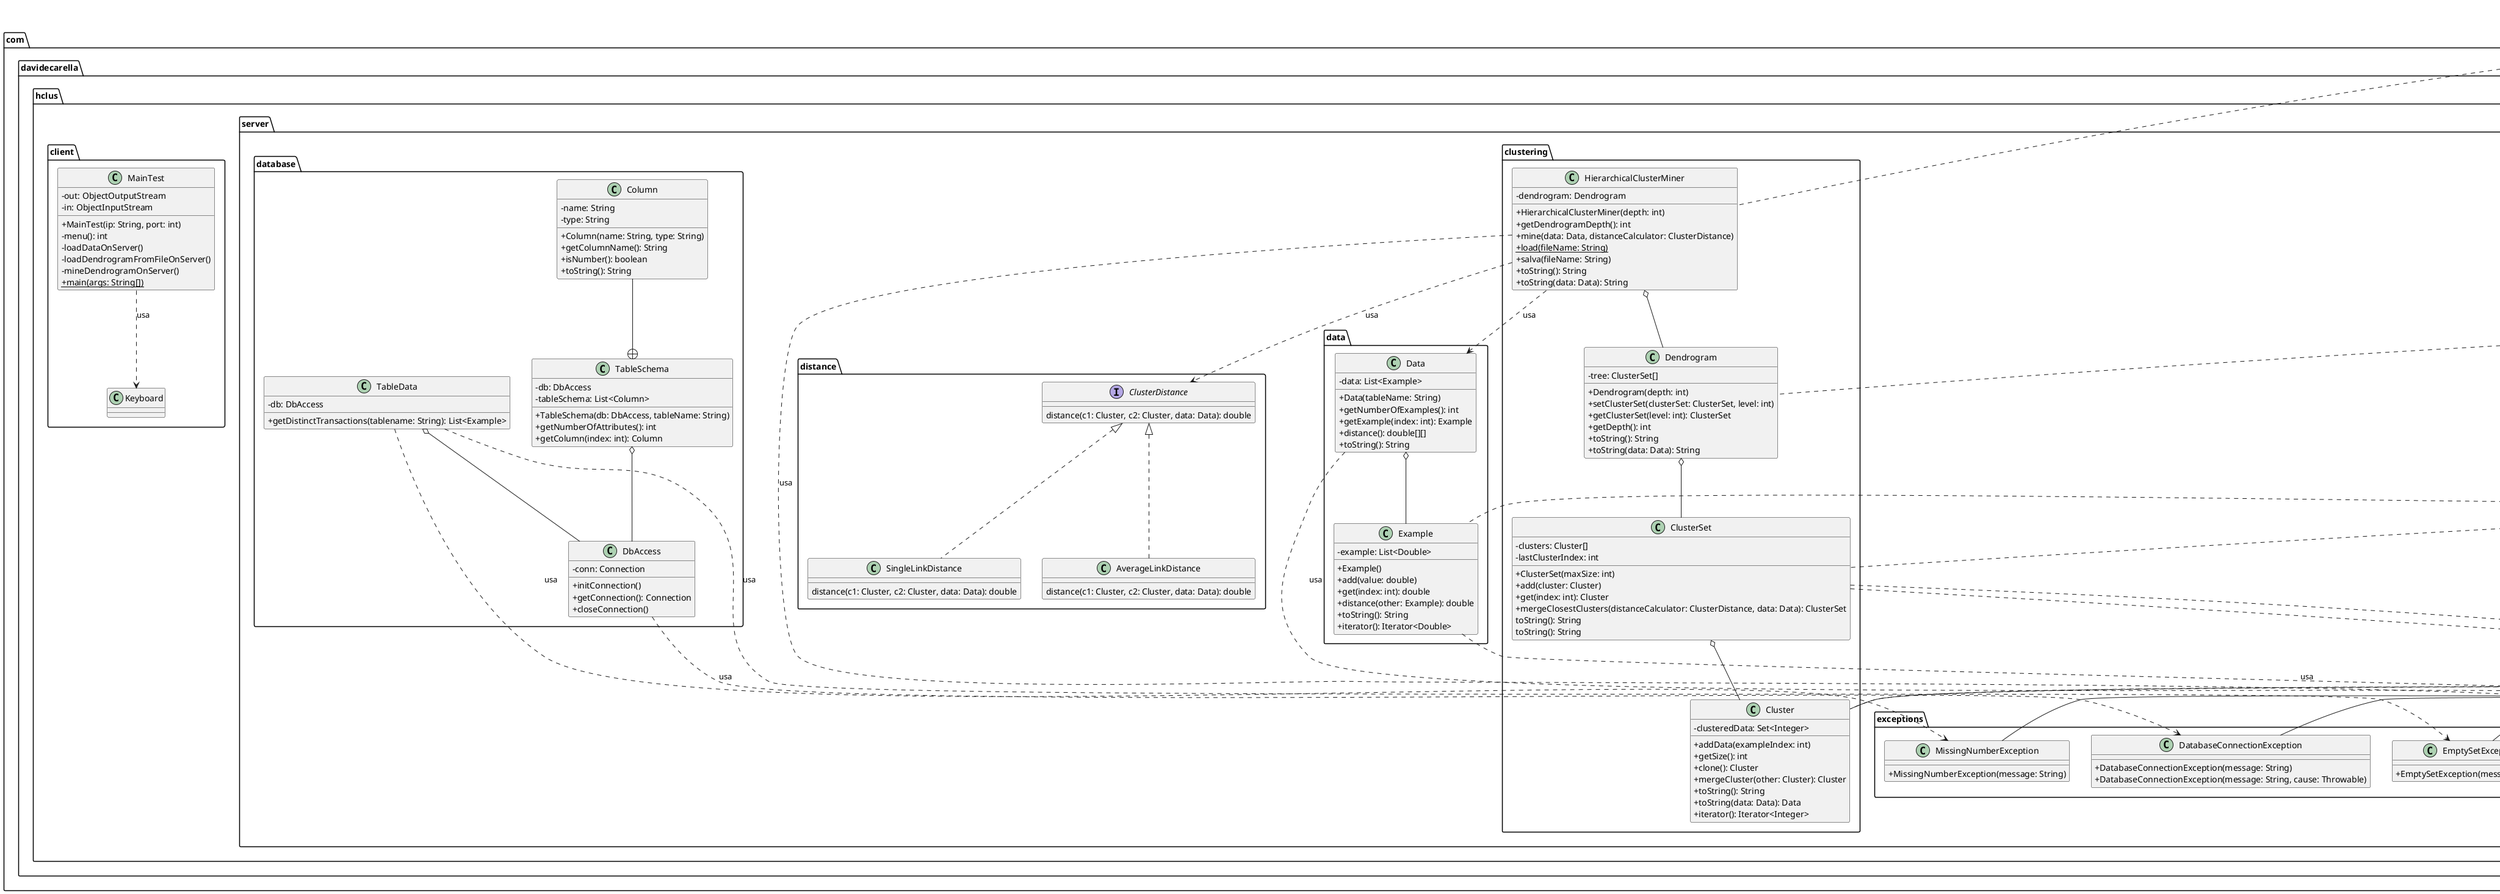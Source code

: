 @startuml

skinparam classAttributeIconSize 0
set separator .

circle java.lang.Iterable
circle java.lang.Serializable
circle java.lang.Cloneable
class java.lang.Thread
class java.lang.Exception
class java.lang.RuntimeException

class com.davidecarella.hclus.server.data.Example implements java.lang.Iterable {
    -example: List<Double>
    +Example()
    +add(value: double)
    +get(index: int): double
    +distance(other: Example): double
    +toString(): String
    +iterator(): Iterator<Double>
}

class com.davidecarella.hclus.server.data.Data {
    -data: List<Example>
    +Data(tableName: String)
    +getNumberOfExamples(): int
    +getExample(index: int): Example
    +distance(): double[][]
    +toString(): String
}

com.davidecarella.hclus.server.data.Data o-- com.davidecarella.hclus.server.data.Example

class com.davidecarella.hclus.server.clustering.Cluster implements java.lang.Iterable, java.lang.Cloneable, java.lang.Serializable {
    -clusteredData: Set<Integer>
    +addData(exampleIndex: int)
    +getSize(): int
    +clone(): Cluster
    +mergeCluster(other: Cluster): Cluster
    +toString(): String
    +toString(data: Data): Data
    +iterator(): Iterator<Integer>
}

class com.davidecarella.hclus.server.clustering.ClusterSet implements java.lang.Serializable {
    -clusters: Cluster[]
    -lastClusterIndex: int
    +ClusterSet(maxSize: int)
    +add(cluster: Cluster)
    +get(index: int): Cluster
    +mergeClosestClusters(distanceCalculator: ClusterDistance, data: Data): ClusterSet
    toString(): String
    toString(): String
}

com.davidecarella.hclus.server.clustering.ClusterSet o-- com.davidecarella.hclus.server.clustering.Cluster

class com.davidecarella.hclus.server.clustering.Dendrogram implements java.lang.Serializable {
    -tree: ClusterSet[]
    +Dendrogram(depth: int)
    +setClusterSet(clusterSet: ClusterSet, level: int)
    +getClusterSet(level: int): ClusterSet
    +getDepth(): int
    +toString(): String
    +toString(data: Data): String
}

com.davidecarella.hclus.server.clustering.Dendrogram o-- com.davidecarella.hclus.server.clustering.ClusterSet

class com.davidecarella.hclus.server.clustering.HierarchicalClusterMiner implements java.lang.Serializable {
    -dendrogram: Dendrogram
    +HierarchicalClusterMiner(depth: int)
    +getDendrogramDepth(): int
    +mine(data: Data, distanceCalculator: ClusterDistance)
    {static} +load(fileName: String)
    +salva(fileName: String)
    +toString(): String
    +toString(data: Data): String
}

com.davidecarella.hclus.server.clustering.HierarchicalClusterMiner o-- com.davidecarella.hclus.server.clustering.Dendrogram

class com.davidecarella.hclus.server.database.DbAccess {
    -conn: Connection
    +initConnection()
    +getConnection(): Connection
    +closeConnection()
}

class com.davidecarella.hclus.server.database.TableSchema {
    -db: DbAccess
    -tableSchema: List<Column>
    +TableSchema(db: DbAccess, tableName: String)
    +getNumberOfAttributes(): int
    +getColumn(index: int): Column
}

com.davidecarella.hclus.server.database.TableSchema o-- com.davidecarella.hclus.server.database.DbAccess

class com.davidecarella.hclus.server.database.Column {
    -name: String
    -type: String
    +Column(name: String, type: String)
    +getColumnName(): String
    +isNumber(): boolean
    +toString(): String
}

com.davidecarella.hclus.server.database.Column --+ com.davidecarella.hclus.server.database.TableSchema

class com.davidecarella.hclus.server.database.TableData {
    -db: DbAccess
    +getDistinctTransactions(tablename: String): List<Example>
}

com.davidecarella.hclus.server.database.TableData o-- com.davidecarella.hclus.server.database.DbAccess

interface com.davidecarella.hclus.server.distance.ClusterDistance {
    distance(c1: Cluster, c2: Cluster, data: Data): double
}

class com.davidecarella.hclus.server.distance.SingleLinkDistance implements com.davidecarella.hclus.server.distance.ClusterDistance {
    distance(c1: Cluster, c2: Cluster, data: Data): double
}

class com.davidecarella.hclus.server.distance.AverageLinkDistance implements com.davidecarella.hclus.server.distance.ClusterDistance {
    distance(c1: Cluster, c2: Cluster, data: Data): double
}

com.davidecarella.hclus.server.clustering.HierarchicalClusterMiner ..> com.davidecarella.hclus.server.distance.ClusterDistance : "usa"
com.davidecarella.hclus.server.clustering.HierarchicalClusterMiner ..> com.davidecarella.hclus.server.data.Data : "usa"

class com.davidecarella.hclus.server.exceptions.ClusterSetFullException extends java.lang.RuntimeException {
    +ClusterSetFullException(message: String)
}

com.davidecarella.hclus.server.clustering.ClusterSet ..> com.davidecarella.hclus.server.exceptions.ClusterSetFullException : "usa"

class com.davidecarella.hclus.server.exceptions.ClusterSetTooSmallException extends java.lang.Exception {
    +ClusterSetTooSmallException(message: String)
}

com.davidecarella.hclus.server.clustering.ClusterSet ..> com.davidecarella.hclus.server.exceptions.ClusterSetTooSmallException : "usa"

class com.davidecarella.hclus.server.exceptions.DatabaseConnectionException extends java.lang.Exception {
    +DatabaseConnectionException(message: String)
    +DatabaseConnectionException(message: String, cause: Throwable)
}

com.davidecarella.hclus.server.database.DbAccess ..> com.davidecarella.hclus.server.exceptions.DatabaseConnectionException : "usa"

class com.davidecarella.hclus.server.exceptions.EmptySetException extends java.lang.Exception {
    +EmptySetException(message: String)
}

com.davidecarella.hclus.server.database.TableData ..> com.davidecarella.hclus.server.exceptions.EmptySetException : "usa"

class com.davidecarella.hclus.server.exceptions.InvalidDepthException extends java.lang.Exception {
    +InvalidDepthException(message: String)
}

com.davidecarella.hclus.server.clustering.HierarchicalClusterMiner ..> com.davidecarella.hclus.server.exceptions.InvalidDepthException : "usa"

class com.davidecarella.hclus.server.exceptions.InvalidSizeException extends java.lang.Exception {
    +InvalidSizeException(message: String)
}

com.davidecarella.hclus.server.data.Example ..> com.davidecarella.hclus.server.exceptions.InvalidSizeException : "usa"

class com.davidecarella.hclus.server.exceptions.MissingNumberException extends java.lang.Exception {
    +MissingNumberException(message: String)
}

com.davidecarella.hclus.server.database.TableData ..> com.davidecarella.hclus.server.exceptions.MissingNumberException : "usa"

class com.davidecarella.hclus.server.exceptions.NoDataException extends java.lang.Exception {
    +NoDataException(message: String)
}

com.davidecarella.hclus.server.data.Data ..> com.davidecarella.hclus.server.exceptions.NoDataException : "usa"

together {
    class com.davidecarella.hclus.server.ServerOneClient extends java.lang.Thread {
        -clientSocket: Socket
        -data: Data
        +ServerOneClient(clientSocket: Socket)
        +run()
        -loadDataRequest(inputStream: ObjectInputStream, outputStream: ObjectOutputStream)
        -mineRequest(inputStream: ObjectInputStream, outputStream: ObjectOutputStream)
        -loadDendrogramFromFileRequest(inputStream: ObjectInputStream, outputStream: ObjectOutputStream)
        -tryCloseSocket()
        -log(message: String)
        -{static} walkThrowable(throwable: Throwable): String
    }

    class com.davidecarella.hclus.server.MultiServer {
        -port: int
        +MultiServer(port: int)
        +loop()
    }

    com.davidecarella.hclus.server.MultiServer ..> com.davidecarella.hclus.server.ServerOneClient : "usa"

    class com.davidecarella.hclus.server.MainTest {
        +{static} main(args: String[])
    }

    com.davidecarella.hclus.server.MainTest ..> com.davidecarella.hclus.server.MultiServer : "usa"
}

class com.davidecarella.hclus.client.Keyboard {
}

class com.davidecarella.hclus.client.MainTest {
    -out: ObjectOutputStream
    -in: ObjectInputStream
    +MainTest(ip: String, port: int)
    -menu(): int
    -loadDataOnServer()
    -loadDendrogramFromFileOnServer()
    -mineDendrogramOnServer()
    +{static} main(args: String[])
}

com.davidecarella.hclus.client.MainTest ..> com.davidecarella.hclus.client.Keyboard : "usa"

@enduml
